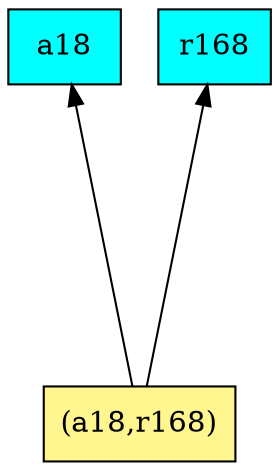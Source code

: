 digraph G {
rankdir=BT;ranksep="2.0";
"(a18,r168)" [shape=record,fillcolor=khaki1,style=filled,label="{(a18,r168)}"];
"a18" [shape=record,fillcolor=cyan,style=filled,label="{a18}"];
"r168" [shape=record,fillcolor=cyan,style=filled,label="{r168}"];
"(a18,r168)" -> "a18"
"(a18,r168)" -> "r168"
}